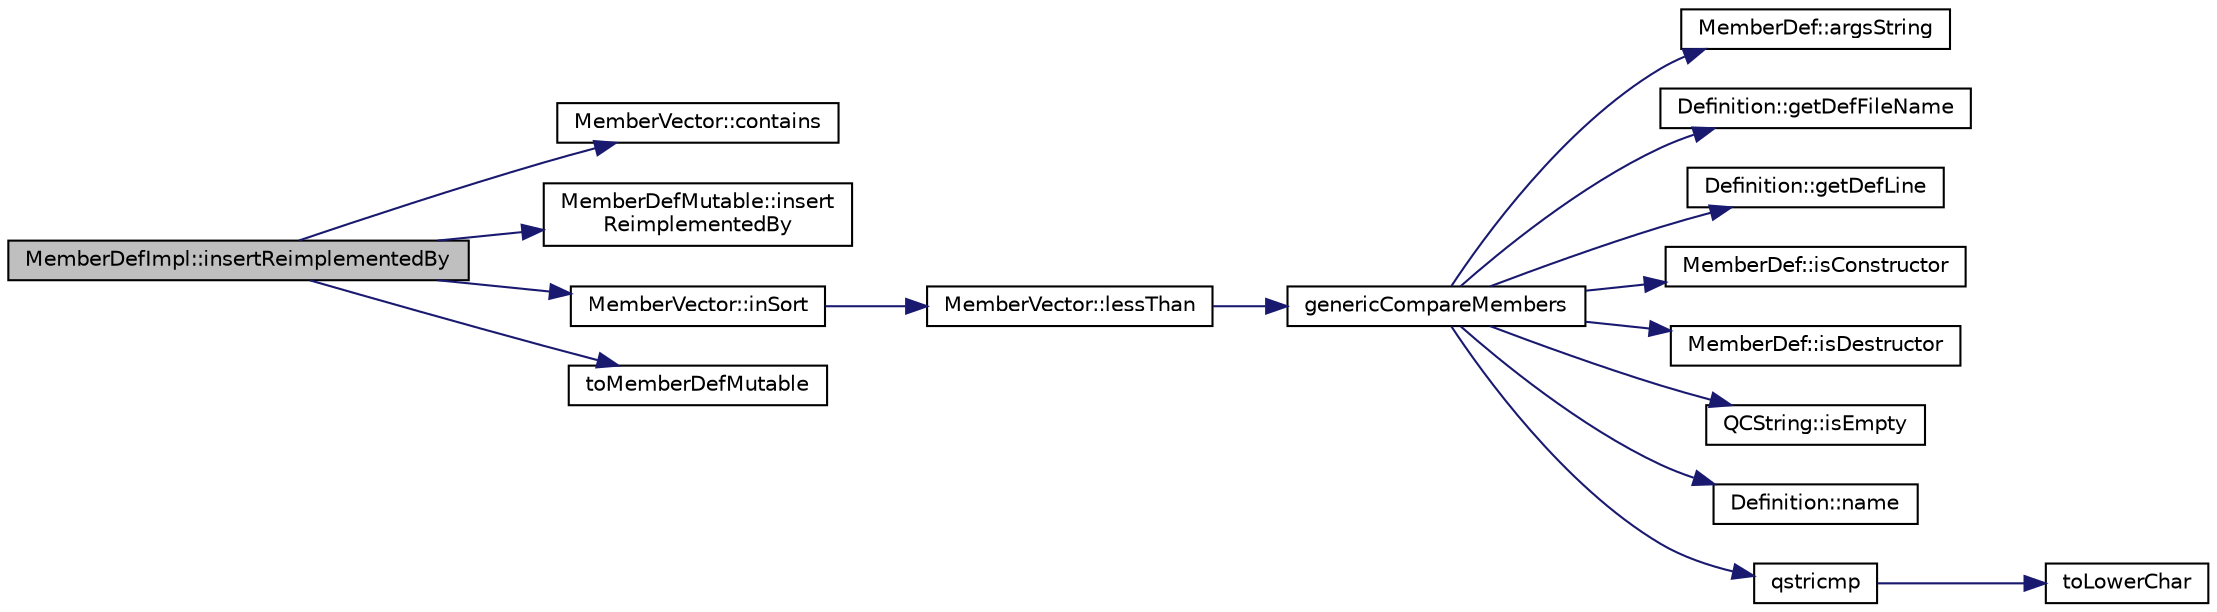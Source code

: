 digraph "MemberDefImpl::insertReimplementedBy"
{
 // LATEX_PDF_SIZE
  edge [fontname="Helvetica",fontsize="10",labelfontname="Helvetica",labelfontsize="10"];
  node [fontname="Helvetica",fontsize="10",shape=record];
  rankdir="LR";
  Node1 [label="MemberDefImpl::insertReimplementedBy",height=0.2,width=0.4,color="black", fillcolor="grey75", style="filled", fontcolor="black",tooltip=" "];
  Node1 -> Node2 [color="midnightblue",fontsize="10",style="solid",fontname="Helvetica"];
  Node2 [label="MemberVector::contains",height=0.2,width=0.4,color="black", fillcolor="white", style="filled",URL="$classMemberVector.html#a817df2f5b077b2226f5a620fc65bbfaa",tooltip=" "];
  Node1 -> Node3 [color="midnightblue",fontsize="10",style="solid",fontname="Helvetica"];
  Node3 [label="MemberDefMutable::insert\lReimplementedBy",height=0.2,width=0.4,color="black", fillcolor="white", style="filled",URL="$classMemberDefMutable.html#a945ba9a69d67249294da3a0488e705b5",tooltip=" "];
  Node1 -> Node4 [color="midnightblue",fontsize="10",style="solid",fontname="Helvetica"];
  Node4 [label="MemberVector::inSort",height=0.2,width=0.4,color="black", fillcolor="white", style="filled",URL="$classMemberVector.html#a4c2fea2d5b06ebfd5ace3f2ae19e1d0a",tooltip=" "];
  Node4 -> Node5 [color="midnightblue",fontsize="10",style="solid",fontname="Helvetica"];
  Node5 [label="MemberVector::lessThan",height=0.2,width=0.4,color="black", fillcolor="white", style="filled",URL="$classMemberVector.html#a55bc8544d134138efb4a3aaf8518c32f",tooltip=" "];
  Node5 -> Node6 [color="midnightblue",fontsize="10",style="solid",fontname="Helvetica"];
  Node6 [label="genericCompareMembers",height=0.2,width=0.4,color="black", fillcolor="white", style="filled",URL="$memberlist_8cpp.html#a167ee264b79050f2a7adc66a8c0e999d",tooltip=" "];
  Node6 -> Node7 [color="midnightblue",fontsize="10",style="solid",fontname="Helvetica"];
  Node7 [label="MemberDef::argsString",height=0.2,width=0.4,color="black", fillcolor="white", style="filled",URL="$classMemberDef.html#adfae3b8f49644ba27669daa9412e14a3",tooltip=" "];
  Node6 -> Node8 [color="midnightblue",fontsize="10",style="solid",fontname="Helvetica"];
  Node8 [label="Definition::getDefFileName",height=0.2,width=0.4,color="black", fillcolor="white", style="filled",URL="$classDefinition.html#a33fee836f24f8205eedbd21dd9d282e6",tooltip=" "];
  Node6 -> Node9 [color="midnightblue",fontsize="10",style="solid",fontname="Helvetica"];
  Node9 [label="Definition::getDefLine",height=0.2,width=0.4,color="black", fillcolor="white", style="filled",URL="$classDefinition.html#a47e34774622704853e238ee2e7ef2334",tooltip=" "];
  Node6 -> Node10 [color="midnightblue",fontsize="10",style="solid",fontname="Helvetica"];
  Node10 [label="MemberDef::isConstructor",height=0.2,width=0.4,color="black", fillcolor="white", style="filled",URL="$classMemberDef.html#a196a099fba755a0586625635e40e9c58",tooltip=" "];
  Node6 -> Node11 [color="midnightblue",fontsize="10",style="solid",fontname="Helvetica"];
  Node11 [label="MemberDef::isDestructor",height=0.2,width=0.4,color="black", fillcolor="white", style="filled",URL="$classMemberDef.html#a0807e7d46f56761eb33db77778289c11",tooltip=" "];
  Node6 -> Node12 [color="midnightblue",fontsize="10",style="solid",fontname="Helvetica"];
  Node12 [label="QCString::isEmpty",height=0.2,width=0.4,color="black", fillcolor="white", style="filled",URL="$classQCString.html#a621c4090d69ad7d05ef8e5234376c3d8",tooltip=" "];
  Node6 -> Node13 [color="midnightblue",fontsize="10",style="solid",fontname="Helvetica"];
  Node13 [label="Definition::name",height=0.2,width=0.4,color="black", fillcolor="white", style="filled",URL="$classDefinition.html#a9374fedd7f64fea7e0e164302d1a9e61",tooltip=" "];
  Node6 -> Node14 [color="midnightblue",fontsize="10",style="solid",fontname="Helvetica"];
  Node14 [label="qstricmp",height=0.2,width=0.4,color="black", fillcolor="white", style="filled",URL="$qcstring_8cpp.html#a773d5813108052583cde43cc8517893d",tooltip=" "];
  Node14 -> Node15 [color="midnightblue",fontsize="10",style="solid",fontname="Helvetica"];
  Node15 [label="toLowerChar",height=0.2,width=0.4,color="black", fillcolor="white", style="filled",URL="$qcstring_8cpp.html#a4e545641f98651d4fb8299b407721f9b",tooltip=" "];
  Node1 -> Node16 [color="midnightblue",fontsize="10",style="solid",fontname="Helvetica"];
  Node16 [label="toMemberDefMutable",height=0.2,width=0.4,color="black", fillcolor="white", style="filled",URL="$memberdef_8cpp.html#a9ea80ba313803ae565f05ce1c8eb6bb5",tooltip=" "];
}
